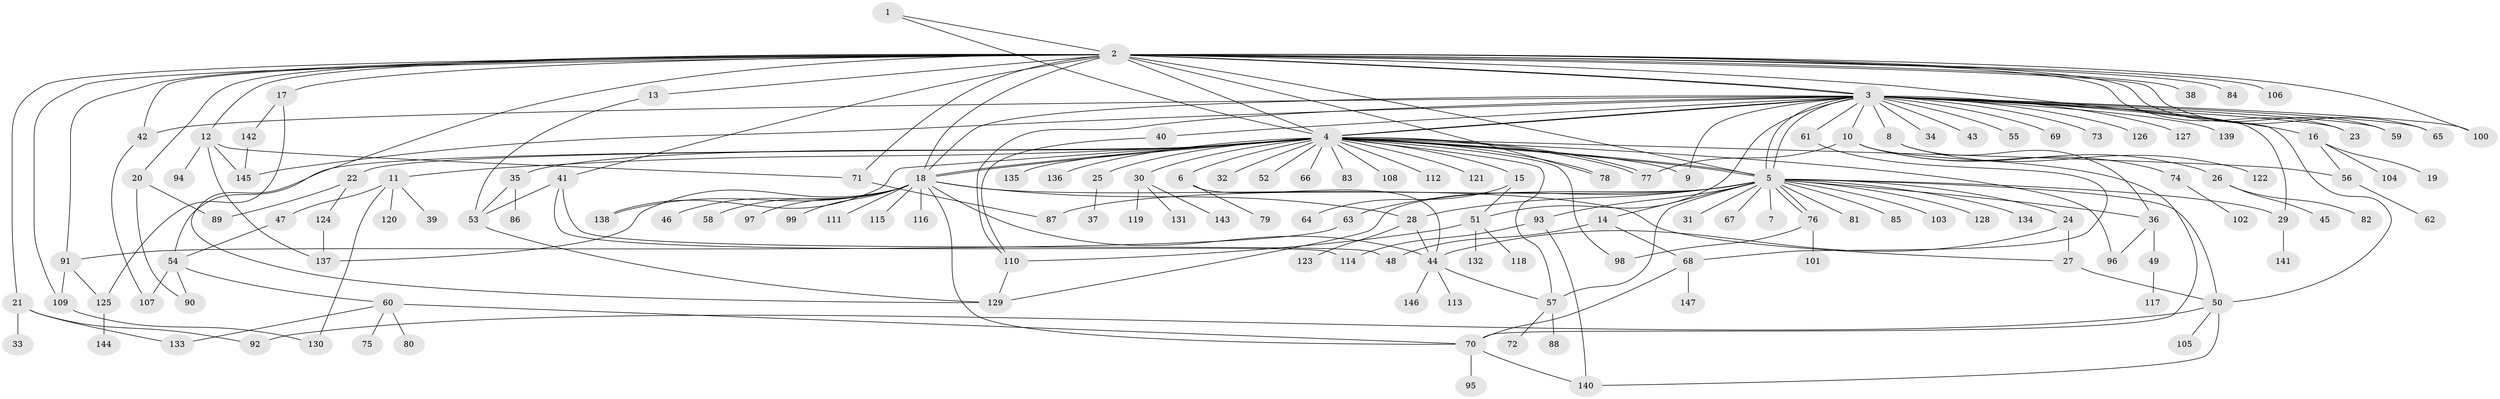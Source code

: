 // Generated by graph-tools (version 1.1) at 2025/35/03/09/25 02:35:17]
// undirected, 147 vertices, 214 edges
graph export_dot {
graph [start="1"]
  node [color=gray90,style=filled];
  1;
  2;
  3;
  4;
  5;
  6;
  7;
  8;
  9;
  10;
  11;
  12;
  13;
  14;
  15;
  16;
  17;
  18;
  19;
  20;
  21;
  22;
  23;
  24;
  25;
  26;
  27;
  28;
  29;
  30;
  31;
  32;
  33;
  34;
  35;
  36;
  37;
  38;
  39;
  40;
  41;
  42;
  43;
  44;
  45;
  46;
  47;
  48;
  49;
  50;
  51;
  52;
  53;
  54;
  55;
  56;
  57;
  58;
  59;
  60;
  61;
  62;
  63;
  64;
  65;
  66;
  67;
  68;
  69;
  70;
  71;
  72;
  73;
  74;
  75;
  76;
  77;
  78;
  79;
  80;
  81;
  82;
  83;
  84;
  85;
  86;
  87;
  88;
  89;
  90;
  91;
  92;
  93;
  94;
  95;
  96;
  97;
  98;
  99;
  100;
  101;
  102;
  103;
  104;
  105;
  106;
  107;
  108;
  109;
  110;
  111;
  112;
  113;
  114;
  115;
  116;
  117;
  118;
  119;
  120;
  121;
  122;
  123;
  124;
  125;
  126;
  127;
  128;
  129;
  130;
  131;
  132;
  133;
  134;
  135;
  136;
  137;
  138;
  139;
  140;
  141;
  142;
  143;
  144;
  145;
  146;
  147;
  1 -- 2;
  1 -- 4;
  2 -- 3;
  2 -- 3;
  2 -- 4;
  2 -- 5;
  2 -- 12;
  2 -- 13;
  2 -- 17;
  2 -- 18;
  2 -- 20;
  2 -- 21;
  2 -- 23;
  2 -- 38;
  2 -- 41;
  2 -- 42;
  2 -- 50;
  2 -- 59;
  2 -- 65;
  2 -- 71;
  2 -- 78;
  2 -- 84;
  2 -- 91;
  2 -- 100;
  2 -- 106;
  2 -- 109;
  2 -- 129;
  3 -- 4;
  3 -- 4;
  3 -- 5;
  3 -- 5;
  3 -- 8;
  3 -- 9;
  3 -- 10;
  3 -- 16;
  3 -- 18;
  3 -- 23;
  3 -- 29;
  3 -- 34;
  3 -- 40;
  3 -- 42;
  3 -- 43;
  3 -- 51;
  3 -- 55;
  3 -- 59;
  3 -- 61;
  3 -- 65;
  3 -- 69;
  3 -- 73;
  3 -- 100;
  3 -- 110;
  3 -- 126;
  3 -- 127;
  3 -- 139;
  3 -- 145;
  4 -- 5;
  4 -- 5;
  4 -- 6;
  4 -- 9;
  4 -- 11;
  4 -- 15;
  4 -- 18;
  4 -- 18;
  4 -- 22;
  4 -- 25;
  4 -- 30;
  4 -- 32;
  4 -- 35;
  4 -- 52;
  4 -- 54;
  4 -- 56;
  4 -- 57;
  4 -- 66;
  4 -- 77;
  4 -- 77;
  4 -- 78;
  4 -- 83;
  4 -- 96;
  4 -- 98;
  4 -- 108;
  4 -- 112;
  4 -- 121;
  4 -- 135;
  4 -- 136;
  4 -- 138;
  5 -- 7;
  5 -- 14;
  5 -- 24;
  5 -- 28;
  5 -- 29;
  5 -- 31;
  5 -- 36;
  5 -- 50;
  5 -- 57;
  5 -- 63;
  5 -- 67;
  5 -- 76;
  5 -- 76;
  5 -- 81;
  5 -- 85;
  5 -- 87;
  5 -- 93;
  5 -- 103;
  5 -- 128;
  5 -- 129;
  5 -- 134;
  6 -- 44;
  6 -- 79;
  8 -- 36;
  8 -- 122;
  10 -- 26;
  10 -- 70;
  10 -- 74;
  10 -- 77;
  11 -- 39;
  11 -- 47;
  11 -- 120;
  11 -- 130;
  12 -- 71;
  12 -- 94;
  12 -- 137;
  12 -- 145;
  13 -- 53;
  14 -- 48;
  14 -- 68;
  15 -- 51;
  15 -- 64;
  16 -- 19;
  16 -- 56;
  16 -- 104;
  17 -- 125;
  17 -- 142;
  18 -- 27;
  18 -- 28;
  18 -- 44;
  18 -- 46;
  18 -- 58;
  18 -- 70;
  18 -- 97;
  18 -- 99;
  18 -- 111;
  18 -- 115;
  18 -- 116;
  18 -- 137;
  18 -- 138;
  20 -- 89;
  20 -- 90;
  21 -- 33;
  21 -- 92;
  21 -- 133;
  22 -- 89;
  22 -- 124;
  24 -- 27;
  24 -- 44;
  25 -- 37;
  26 -- 45;
  26 -- 82;
  27 -- 50;
  28 -- 44;
  28 -- 123;
  29 -- 141;
  30 -- 119;
  30 -- 131;
  30 -- 143;
  35 -- 53;
  35 -- 86;
  36 -- 49;
  36 -- 96;
  40 -- 110;
  41 -- 48;
  41 -- 53;
  41 -- 114;
  42 -- 107;
  44 -- 57;
  44 -- 113;
  44 -- 146;
  47 -- 54;
  49 -- 117;
  50 -- 92;
  50 -- 105;
  50 -- 140;
  51 -- 110;
  51 -- 118;
  51 -- 132;
  53 -- 129;
  54 -- 60;
  54 -- 90;
  54 -- 107;
  56 -- 62;
  57 -- 72;
  57 -- 88;
  60 -- 70;
  60 -- 75;
  60 -- 80;
  60 -- 133;
  61 -- 68;
  63 -- 91;
  68 -- 70;
  68 -- 147;
  70 -- 95;
  70 -- 140;
  71 -- 87;
  74 -- 102;
  76 -- 98;
  76 -- 101;
  91 -- 109;
  91 -- 125;
  93 -- 114;
  93 -- 140;
  109 -- 130;
  110 -- 129;
  124 -- 137;
  125 -- 144;
  142 -- 145;
}
